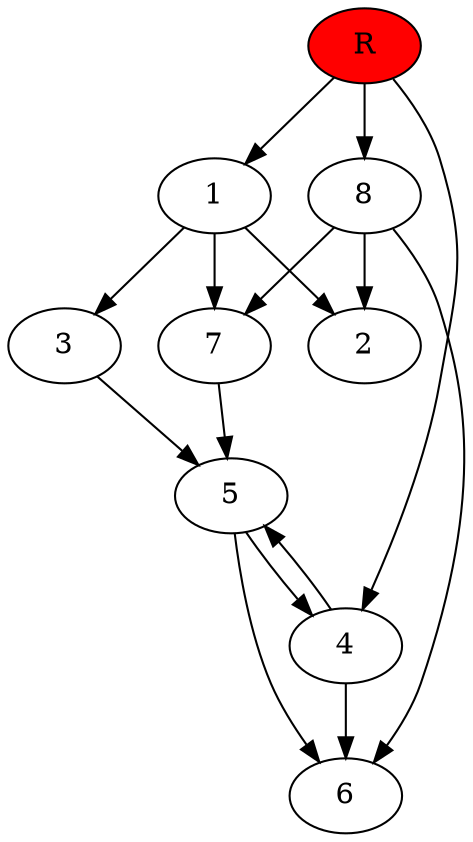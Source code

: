digraph prb12649 {
	1
	2
	3
	4
	5
	6
	7
	8
	R [fillcolor="#ff0000" style=filled]
	1 -> 2
	1 -> 3
	1 -> 7
	3 -> 5
	4 -> 5
	4 -> 6
	5 -> 4
	5 -> 6
	7 -> 5
	8 -> 2
	8 -> 6
	8 -> 7
	R -> 1
	R -> 4
	R -> 8
}
